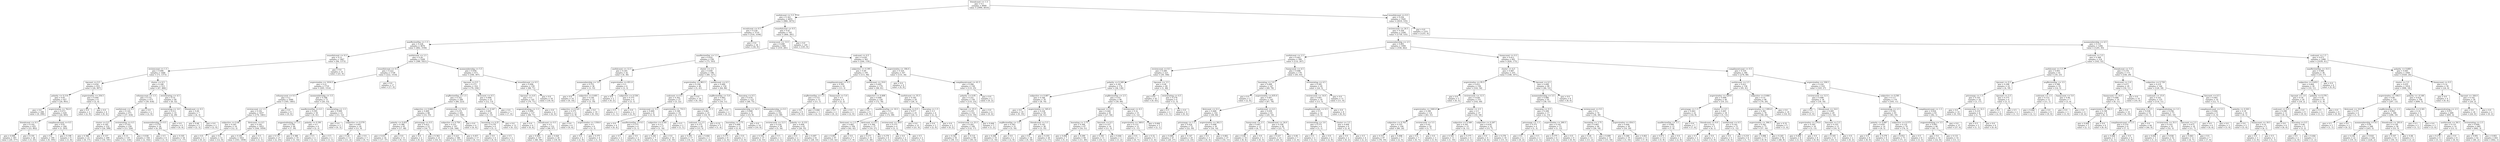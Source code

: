 digraph Tree {
node [shape=box] ;
0 [label="friendcount <= 1.5\ngini = 0.5\nsamples = 8000\nvalue = [3990, 4010]"] ;
1 [label="usefulcount <= 5.5\ngini = 0.343\nsamples = 4455\nvalue = [980, 3475]"] ;
0 -> 1 [labeldistance=2.5, labelangle=45, headlabel="True"] ;
2 [label="recoolcount <= 0.5\ngini = 0.239\nsamples = 3710\nvalue = [516, 3194]"] ;
1 -> 2 ;
3 [label="maxReviewDay <= 1.5\ngini = 0.228\nsamples = 3676\nvalue = [482, 3194]"] ;
2 -> 3 ;
4 [label="reusefulcount <= 0.5\ngini = 0.12\nsamples = 1467\nvalue = [94, 1373]"] ;
3 -> 4 ;
5 [label="reviewcount <= 1.5\ngini = 0.096\nsamples = 1446\nvalue = [73, 1373]"] ;
4 -> 5 ;
6 [label="tipcount <= 0.5\ngini = 0.054\nsamples = 933\nvalue = [26, 907]"] ;
5 -> 6 ;
7 [label="polarity <= 0.114\ngini = 0.05\nsamples = 927\nvalue = [24, 903]"] ;
6 -> 7 ;
8 [label="gini = 0.0\nsamples = 298\nvalue = [0, 298]"] ;
7 -> 8 ;
9 [label="avgreviewlen <= 762.0\ngini = 0.073\nsamples = 629\nvalue = [24, 605]"] ;
7 -> 9 ;
10 [label="friendcount <= 0.5\ngini = 0.102\nsamples = 425\nvalue = [23, 402]"] ;
9 -> 10 ;
11 [label="gini = 0.096\nsamples = 397\nvalue = [20, 377]"] ;
10 -> 11 ;
12 [label="gini = 0.191\nsamples = 28\nvalue = [3, 25]"] ;
10 -> 12 ;
13 [label="complimentcount <= 0.5\ngini = 0.01\nsamples = 204\nvalue = [1, 203]"] ;
9 -> 13 ;
14 [label="gini = 0.0\nsamples = 195\nvalue = [0, 195]"] ;
13 -> 14 ;
15 [label="gini = 0.198\nsamples = 9\nvalue = [1, 8]"] ;
13 -> 15 ;
16 [label="avgreviewlen <= 254.5\ngini = 0.444\nsamples = 6\nvalue = [2, 4]"] ;
6 -> 16 ;
17 [label="gini = 0.0\nsamples = 2\nvalue = [2, 0]"] ;
16 -> 17 ;
18 [label="gini = 0.0\nsamples = 4\nvalue = [0, 4]"] ;
16 -> 18 ;
19 [label="cluster <= 6.5\ngini = 0.166\nsamples = 513\nvalue = [47, 466]"] ;
5 -> 19 ;
20 [label="refunnycount <= 1.5\ngini = 0.151\nsamples = 473\nvalue = [39, 434]"] ;
19 -> 20 ;
21 [label="usefulcount <= 0.5\ngini = 0.145\nsamples = 471\nvalue = [37, 434]"] ;
20 -> 21 ;
22 [label="cluster <= 0.5\ngini = 0.185\nsamples = 232\nvalue = [24, 208]"] ;
21 -> 22 ;
23 [label="gini = 0.386\nsamples = 23\nvalue = [6, 17]"] ;
22 -> 23 ;
24 [label="gini = 0.157\nsamples = 209\nvalue = [18, 191]"] ;
22 -> 24 ;
25 [label="reviewrating <= 4.5\ngini = 0.103\nsamples = 239\nvalue = [13, 226]"] ;
21 -> 25 ;
26 [label="gini = 0.15\nsamples = 135\nvalue = [11, 124]"] ;
25 -> 26 ;
27 [label="gini = 0.038\nsamples = 104\nvalue = [2, 102]"] ;
25 -> 27 ;
28 [label="gini = 0.0\nsamples = 2\nvalue = [2, 0]"] ;
20 -> 28 ;
29 [label="reviewrating <= 4.5\ngini = 0.32\nsamples = 40\nvalue = [8, 32]"] ;
19 -> 29 ;
30 [label="reviewrating <= 3.0\ngini = 0.213\nsamples = 33\nvalue = [4, 29]"] ;
29 -> 30 ;
31 [label="monmembership <= 0.5\ngini = 0.278\nsamples = 24\nvalue = [4, 20]"] ;
30 -> 31 ;
32 [label="gini = 0.5\nsamples = 6\nvalue = [3, 3]"] ;
31 -> 32 ;
33 [label="gini = 0.105\nsamples = 18\nvalue = [1, 17]"] ;
31 -> 33 ;
34 [label="gini = 0.0\nsamples = 9\nvalue = [0, 9]"] ;
30 -> 34 ;
35 [label="friendcount <= 0.5\ngini = 0.49\nsamples = 7\nvalue = [4, 3]"] ;
29 -> 35 ;
36 [label="gini = 0.48\nsamples = 5\nvalue = [2, 3]"] ;
35 -> 36 ;
37 [label="gini = 0.0\nsamples = 2\nvalue = [2, 0]"] ;
35 -> 37 ;
38 [label="gini = 0.0\nsamples = 21\nvalue = [21, 0]"] ;
4 -> 38 ;
39 [label="usefulcount <= 2.5\ngini = 0.29\nsamples = 2209\nvalue = [388, 1821]"] ;
3 -> 39 ;
40 [label="reusefulcount <= 0.5\ngini = 0.223\nsamples = 1736\nvalue = [222, 1514]"] ;
39 -> 40 ;
41 [label="avgreviewlen <= 1016.5\ngini = 0.21\nsamples = 1719\nvalue = [205, 1514]"] ;
40 -> 41 ;
42 [label="refunnycount <= 0.5\ngini = 0.2\nsamples = 1646\nvalue = [185, 1461]"] ;
41 -> 42 ;
43 [label="reviewcount <= 1.5\ngini = 0.192\nsamples = 1637\nvalue = [176, 1461]"] ;
42 -> 43 ;
44 [label="subjective <= 0.46\ngini = 0.245\nsamples = 14\nvalue = [12, 2]"] ;
43 -> 44 ;
45 [label="gini = 0.0\nsamples = 2\nvalue = [0, 2]"] ;
44 -> 45 ;
46 [label="gini = 0.0\nsamples = 12\nvalue = [12, 0]"] ;
44 -> 46 ;
47 [label="firstcount <= 4.5\ngini = 0.182\nsamples = 1623\nvalue = [164, 1459]"] ;
43 -> 47 ;
48 [label="gini = 0.181\nsamples = 1621\nvalue = [163, 1458]"] ;
47 -> 48 ;
49 [label="gini = 0.5\nsamples = 2\nvalue = [1, 1]"] ;
47 -> 49 ;
50 [label="gini = 0.0\nsamples = 9\nvalue = [9, 0]"] ;
42 -> 50 ;
51 [label="monmembership <= 3.5\ngini = 0.398\nsamples = 73\nvalue = [20, 53]"] ;
41 -> 51 ;
52 [label="maxReviewDay <= 4.5\ngini = 0.295\nsamples = 50\nvalue = [9, 41]"] ;
51 -> 52 ;
53 [label="avgpostedrating <= 3.5\ngini = 0.258\nsamples = 46\nvalue = [7, 39]"] ;
52 -> 53 ;
54 [label="gini = 0.137\nsamples = 27\nvalue = [2, 25]"] ;
53 -> 54 ;
55 [label="gini = 0.388\nsamples = 19\nvalue = [5, 14]"] ;
53 -> 55 ;
56 [label="polarity <= 0.391\ngini = 0.5\nsamples = 4\nvalue = [2, 2]"] ;
52 -> 56 ;
57 [label="gini = 0.5\nsamples = 2\nvalue = [1, 1]"] ;
56 -> 57 ;
58 [label="gini = 0.5\nsamples = 2\nvalue = [1, 1]"] ;
56 -> 58 ;
59 [label="reviewrating <= 1.5\ngini = 0.499\nsamples = 23\nvalue = [11, 12]"] ;
51 -> 59 ;
60 [label="gini = 0.0\nsamples = 3\nvalue = [0, 3]"] ;
59 -> 60 ;
61 [label="subjective <= 0.579\ngini = 0.495\nsamples = 20\nvalue = [11, 9]"] ;
59 -> 61 ;
62 [label="gini = 0.26\nsamples = 13\nvalue = [11, 2]"] ;
61 -> 62 ;
63 [label="gini = 0.0\nsamples = 7\nvalue = [0, 7]"] ;
61 -> 63 ;
64 [label="gini = 0.0\nsamples = 17\nvalue = [17, 0]"] ;
40 -> 64 ;
65 [label="monmembership <= 5.5\ngini = 0.456\nsamples = 473\nvalue = [166, 307]"] ;
39 -> 65 ;
66 [label="tipcount <= 0.5\ngini = 0.373\nsamples = 314\nvalue = [78, 236]"] ;
65 -> 66 ;
67 [label="avgReviewDay <= 1.5\ngini = 0.352\nsamples = 289\nvalue = [66, 223]"] ;
66 -> 67 ;
68 [label="subjective <= 0.669\ngini = 0.469\nsamples = 88\nvalue = [33, 55]"] ;
67 -> 68 ;
69 [label="polarity <= 0.455\ngini = 0.386\nsamples = 65\nvalue = [17, 48]"] ;
68 -> 69 ;
70 [label="gini = 0.431\nsamples = 54\nvalue = [17, 37]"] ;
69 -> 70 ;
71 [label="gini = 0.0\nsamples = 11\nvalue = [0, 11]"] ;
69 -> 71 ;
72 [label="pricerange <= 0.5\ngini = 0.423\nsamples = 23\nvalue = [16, 7]"] ;
68 -> 72 ;
73 [label="gini = 0.0\nsamples = 2\nvalue = [0, 2]"] ;
72 -> 73 ;
74 [label="gini = 0.363\nsamples = 21\nvalue = [16, 5]"] ;
72 -> 74 ;
75 [label="reviewcount <= 52.0\ngini = 0.274\nsamples = 201\nvalue = [33, 168]"] ;
67 -> 75 ;
76 [label="subjective <= 0.759\ngini = 0.251\nsamples = 197\nvalue = [29, 168]"] ;
75 -> 76 ;
77 [label="gini = 0.223\nsamples = 180\nvalue = [23, 157]"] ;
76 -> 77 ;
78 [label="gini = 0.457\nsamples = 17\nvalue = [6, 11]"] ;
76 -> 78 ;
79 [label="gini = 0.0\nsamples = 4\nvalue = [4, 0]"] ;
75 -> 79 ;
80 [label="firstcount <= 0.5\ngini = 0.499\nsamples = 25\nvalue = [12, 13]"] ;
66 -> 80 ;
81 [label="subjective <= 0.547\ngini = 0.401\nsamples = 18\nvalue = [5, 13]"] ;
80 -> 81 ;
82 [label="busrating <= 4.25\ngini = 0.278\nsamples = 6\nvalue = [5, 1]"] ;
81 -> 82 ;
83 [label="gini = 0.0\nsamples = 4\nvalue = [4, 0]"] ;
82 -> 83 ;
84 [label="gini = 0.5\nsamples = 2\nvalue = [1, 1]"] ;
82 -> 84 ;
85 [label="gini = 0.0\nsamples = 12\nvalue = [0, 12]"] ;
81 -> 85 ;
86 [label="gini = 0.0\nsamples = 7\nvalue = [7, 0]"] ;
80 -> 86 ;
87 [label="reusefulcount <= 0.5\ngini = 0.494\nsamples = 159\nvalue = [88, 71]"] ;
65 -> 87 ;
88 [label="tipcount <= 4.0\ngini = 0.5\nsamples = 141\nvalue = [70, 71]"] ;
87 -> 88 ;
89 [label="avgpostedrating <= 1.5\ngini = 0.499\nsamples = 137\nvalue = [66, 71]"] ;
88 -> 89 ;
90 [label="gini = 0.0\nsamples = 4\nvalue = [0, 4]"] ;
89 -> 90 ;
91 [label="friendcount <= 0.5\ngini = 0.5\nsamples = 133\nvalue = [66, 67]"] ;
89 -> 91 ;
92 [label="gini = 0.495\nsamples = 107\nvalue = [48, 59]"] ;
91 -> 92 ;
93 [label="gini = 0.426\nsamples = 26\nvalue = [18, 8]"] ;
91 -> 93 ;
94 [label="gini = 0.0\nsamples = 4\nvalue = [4, 0]"] ;
88 -> 94 ;
95 [label="gini = 0.0\nsamples = 18\nvalue = [18, 0]"] ;
87 -> 95 ;
96 [label="gini = 0.0\nsamples = 34\nvalue = [34, 0]"] ;
2 -> 96 ;
97 [label="reusefulcount <= 0.5\ngini = 0.47\nsamples = 745\nvalue = [464, 281]"] ;
1 -> 97 ;
98 [label="reviewcount <= 13.5\ngini = 0.498\nsamples = 600\nvalue = [319, 281]"] ;
97 -> 98 ;
99 [label="maxReviewDay <= 1.5\ngini = 0.432\nsamples = 238\nvalue = [75, 163]"] ;
98 -> 99 ;
100 [label="usefulcount <= 12.5\ngini = 0.245\nsamples = 42\nvalue = [6, 36]"] ;
99 -> 100 ;
101 [label="monmembership <= 3.0\ngini = 0.153\nsamples = 36\nvalue = [3, 33]"] ;
100 -> 101 ;
102 [label="gini = 0.0\nsamples = 14\nvalue = [0, 14]"] ;
101 -> 102 ;
103 [label="subjective <= 0.601\ngini = 0.236\nsamples = 22\nvalue = [3, 19]"] ;
101 -> 103 ;
104 [label="subjective <= 0.521\ngini = 0.375\nsamples = 12\nvalue = [3, 9]"] ;
103 -> 104 ;
105 [label="gini = 0.0\nsamples = 6\nvalue = [0, 6]"] ;
104 -> 105 ;
106 [label="avgreviewlen <= 1358.0\ngini = 0.5\nsamples = 6\nvalue = [3, 3]"] ;
104 -> 106 ;
107 [label="gini = 0.0\nsamples = 2\nvalue = [2, 0]"] ;
106 -> 107 ;
108 [label="gini = 0.375\nsamples = 4\nvalue = [1, 3]"] ;
106 -> 108 ;
109 [label="gini = 0.0\nsamples = 10\nvalue = [0, 10]"] ;
103 -> 109 ;
110 [label="avgreviewlen <= 651.0\ngini = 0.5\nsamples = 6\nvalue = [3, 3]"] ;
100 -> 110 ;
111 [label="gini = 0.0\nsamples = 2\nvalue = [0, 2]"] ;
110 -> 111 ;
112 [label="subjective <= 0.536\ngini = 0.375\nsamples = 4\nvalue = [3, 1]"] ;
110 -> 112 ;
113 [label="gini = 0.5\nsamples = 2\nvalue = [1, 1]"] ;
112 -> 113 ;
114 [label="gini = 0.0\nsamples = 2\nvalue = [2, 0]"] ;
112 -> 114 ;
115 [label="cluster <= 2.5\ngini = 0.456\nsamples = 196\nvalue = [69, 127]"] ;
99 -> 115 ;
116 [label="avgreviewlen <= 963.5\ngini = 0.194\nsamples = 46\nvalue = [5, 41]"] ;
115 -> 116 ;
117 [label="coolcount <= 0.5\ngini = 0.302\nsamples = 27\nvalue = [5, 22]"] ;
116 -> 117 ;
118 [label="reviewcount <= 5.5\ngini = 0.469\nsamples = 8\nvalue = [3, 5]"] ;
117 -> 118 ;
119 [label="gini = 0.0\nsamples = 4\nvalue = [0, 4]"] ;
118 -> 119 ;
120 [label="maxReviewDay <= 6.5\ngini = 0.375\nsamples = 4\nvalue = [3, 1]"] ;
118 -> 120 ;
121 [label="gini = 0.5\nsamples = 2\nvalue = [1, 1]"] ;
120 -> 121 ;
122 [label="gini = 0.0\nsamples = 2\nvalue = [2, 0]"] ;
120 -> 122 ;
123 [label="avgreviewlen <= 753.5\ngini = 0.188\nsamples = 19\nvalue = [2, 17]"] ;
117 -> 123 ;
124 [label="subjective <= 0.541\ngini = 0.111\nsamples = 17\nvalue = [1, 16]"] ;
123 -> 124 ;
125 [label="gini = 0.245\nsamples = 7\nvalue = [1, 6]"] ;
124 -> 125 ;
126 [label="gini = 0.0\nsamples = 10\nvalue = [0, 10]"] ;
124 -> 126 ;
127 [label="gini = 0.5\nsamples = 2\nvalue = [1, 1]"] ;
123 -> 127 ;
128 [label="gini = 0.0\nsamples = 19\nvalue = [0, 19]"] ;
116 -> 128 ;
129 [label="usefulcount <= 6.5\ngini = 0.489\nsamples = 150\nvalue = [64, 86]"] ;
115 -> 129 ;
130 [label="avgReviewDay <= 5.0\ngini = 0.483\nsamples = 27\nvalue = [16, 11]"] ;
129 -> 130 ;
131 [label="reviewcount <= 11.5\ngini = 0.461\nsamples = 25\nvalue = [16, 9]"] ;
130 -> 131 ;
132 [label="coolcount <= 2.5\ngini = 0.375\nsamples = 20\nvalue = [15, 5]"] ;
131 -> 132 ;
133 [label="gini = 0.291\nsamples = 17\nvalue = [14, 3]"] ;
132 -> 133 ;
134 [label="gini = 0.444\nsamples = 3\nvalue = [1, 2]"] ;
132 -> 134 ;
135 [label="gini = 0.32\nsamples = 5\nvalue = [1, 4]"] ;
131 -> 135 ;
136 [label="gini = 0.0\nsamples = 2\nvalue = [0, 2]"] ;
130 -> 136 ;
137 [label="buscateg <= 0.5\ngini = 0.476\nsamples = 123\nvalue = [48, 75]"] ;
129 -> 137 ;
138 [label="monmembership <= 14.5\ngini = 0.408\nsamples = 21\nvalue = [15, 6]"] ;
137 -> 138 ;
139 [label="busrating <= 3.75\ngini = 0.496\nsamples = 11\nvalue = [5, 6]"] ;
138 -> 139 ;
140 [label="gini = 0.375\nsamples = 8\nvalue = [2, 6]"] ;
139 -> 140 ;
141 [label="gini = 0.0\nsamples = 3\nvalue = [3, 0]"] ;
139 -> 141 ;
142 [label="gini = 0.0\nsamples = 10\nvalue = [10, 0]"] ;
138 -> 142 ;
143 [label="monmembership <= 0.5\ngini = 0.438\nsamples = 102\nvalue = [33, 69]"] ;
137 -> 143 ;
144 [label="reviewcount <= 12.5\ngini = 0.224\nsamples = 39\nvalue = [5, 34]"] ;
143 -> 144 ;
145 [label="gini = 0.193\nsamples = 37\nvalue = [4, 33]"] ;
144 -> 145 ;
146 [label="gini = 0.5\nsamples = 2\nvalue = [1, 1]"] ;
144 -> 146 ;
147 [label="polarity <= -0.155\ngini = 0.494\nsamples = 63\nvalue = [28, 35]"] ;
143 -> 147 ;
148 [label="gini = 0.0\nsamples = 2\nvalue = [0, 2]"] ;
147 -> 148 ;
149 [label="gini = 0.497\nsamples = 61\nvalue = [28, 33]"] ;
147 -> 149 ;
150 [label="coolcount <= 4.5\ngini = 0.439\nsamples = 362\nvalue = [244, 118]"] ;
98 -> 150 ;
151 [label="subjective <= 0.395\ngini = 0.49\nsamples = 195\nvalue = [111, 84]"] ;
150 -> 151 ;
152 [label="complimentcount <= 0.5\ngini = 0.305\nsamples = 16\nvalue = [13, 3]"] ;
151 -> 152 ;
153 [label="avgReviewDay <= 1.5\ngini = 0.153\nsamples = 12\nvalue = [11, 1]"] ;
152 -> 153 ;
154 [label="gini = 0.0\nsamples = 9\nvalue = [9, 0]"] ;
153 -> 154 ;
155 [label="gini = 0.444\nsamples = 3\nvalue = [2, 1]"] ;
153 -> 155 ;
156 [label="funnycount <= 5.0\ngini = 0.5\nsamples = 4\nvalue = [2, 2]"] ;
152 -> 156 ;
157 [label="gini = 0.0\nsamples = 2\nvalue = [0, 2]"] ;
156 -> 157 ;
158 [label="gini = 0.0\nsamples = 2\nvalue = [2, 0]"] ;
156 -> 158 ;
159 [label="usefulcount <= 19.0\ngini = 0.495\nsamples = 179\nvalue = [98, 81]"] ;
151 -> 159 ;
160 [label="subjective <= 0.408\ngini = 0.499\nsamples = 150\nvalue = [72, 78]"] ;
159 -> 160 ;
161 [label="gini = 0.0\nsamples = 9\nvalue = [0, 9]"] ;
160 -> 161 ;
162 [label="maxReviewDay <= 10.5\ngini = 0.5\nsamples = 141\nvalue = [72, 69]"] ;
160 -> 162 ;
163 [label="firstcount <= 2.5\ngini = 0.482\nsamples = 104\nvalue = [62, 42]"] ;
162 -> 163 ;
164 [label="gini = 0.491\nsamples = 97\nvalue = [55, 42]"] ;
163 -> 164 ;
165 [label="gini = 0.0\nsamples = 7\nvalue = [7, 0]"] ;
163 -> 165 ;
166 [label="firstcount <= 0.5\ngini = 0.394\nsamples = 37\nvalue = [10, 27]"] ;
162 -> 166 ;
167 [label="gini = 0.271\nsamples = 31\nvalue = [5, 26]"] ;
166 -> 167 ;
168 [label="gini = 0.278\nsamples = 6\nvalue = [5, 1]"] ;
166 -> 168 ;
169 [label="usefulcount <= 35.5\ngini = 0.185\nsamples = 29\nvalue = [26, 3]"] ;
159 -> 169 ;
170 [label="buscateg <= 0.5\ngini = 0.077\nsamples = 25\nvalue = [24, 1]"] ;
169 -> 170 ;
171 [label="reviewcount <= 39.0\ngini = 0.375\nsamples = 4\nvalue = [3, 1]"] ;
170 -> 171 ;
172 [label="gini = 0.0\nsamples = 2\nvalue = [2, 0]"] ;
171 -> 172 ;
173 [label="gini = 0.5\nsamples = 2\nvalue = [1, 1]"] ;
171 -> 173 ;
174 [label="gini = 0.0\nsamples = 21\nvalue = [21, 0]"] ;
170 -> 174 ;
175 [label="buscateg <= 1.5\ngini = 0.5\nsamples = 4\nvalue = [2, 2]"] ;
169 -> 175 ;
176 [label="gini = 0.0\nsamples = 2\nvalue = [2, 0]"] ;
175 -> 176 ;
177 [label="gini = 0.0\nsamples = 2\nvalue = [0, 2]"] ;
175 -> 177 ;
178 [label="avgreviewlen <= 184.0\ngini = 0.324\nsamples = 167\nvalue = [133, 34]"] ;
150 -> 178 ;
179 [label="gini = 0.0\nsamples = 9\nvalue = [0, 9]"] ;
178 -> 179 ;
180 [label="complimentcount <= 41.5\ngini = 0.266\nsamples = 158\nvalue = [133, 25]"] ;
178 -> 180 ;
181 [label="polarity <= 0.95\ngini = 0.251\nsamples = 156\nvalue = [133, 23]"] ;
180 -> 181 ;
182 [label="tipcount <= 25.5\ngini = 0.219\nsamples = 152\nvalue = [133, 19]"] ;
181 -> 182 ;
183 [label="reviewcount <= 25.5\ngini = 0.202\nsamples = 149\nvalue = [132, 17]"] ;
182 -> 183 ;
184 [label="gini = 0.343\nsamples = 50\nvalue = [39, 11]"] ;
183 -> 184 ;
185 [label="gini = 0.114\nsamples = 99\nvalue = [93, 6]"] ;
183 -> 185 ;
186 [label="gini = 0.444\nsamples = 3\nvalue = [1, 2]"] ;
182 -> 186 ;
187 [label="gini = 0.0\nsamples = 4\nvalue = [0, 4]"] ;
181 -> 187 ;
188 [label="gini = 0.0\nsamples = 2\nvalue = [0, 2]"] ;
180 -> 188 ;
189 [label="gini = 0.0\nsamples = 145\nvalue = [145, 0]"] ;
97 -> 189 ;
190 [label="reusefulcount <= 0.5\ngini = 0.256\nsamples = 3545\nvalue = [3010, 535]"] ;
0 -> 190 [labeldistance=2.5, labelangle=-45, headlabel="False"] ;
191 [label="reviewcount <= 24.5\ngini = 0.358\nsamples = 2294\nvalue = [1759, 535]"] ;
190 -> 191 ;
192 [label="monmembership <= 2.5\ngini = 0.493\nsamples = 1000\nvalue = [558, 442]"] ;
191 -> 192 ;
193 [label="usefulcount <= 2.5\ngini = 0.443\nsamples = 399\nvalue = [132, 267]"] ;
192 -> 193 ;
194 [label="reviewcount <= 8.5\ngini = 0.289\nsamples = 223\nvalue = [39, 184]"] ;
193 -> 194 ;
195 [label="polarity <= 0.349\ngini = 0.341\nsamples = 174\nvalue = [38, 136]"] ;
194 -> 195 ;
196 [label="subjective <= 0.487\ngini = 0.184\nsamples = 78\nvalue = [8, 70]"] ;
195 -> 196 ;
197 [label="gini = 0.0\nsamples = 19\nvalue = [0, 19]"] ;
196 -> 197 ;
198 [label="avgreviewlen <= 505.0\ngini = 0.234\nsamples = 59\nvalue = [8, 51]"] ;
196 -> 198 ;
199 [label="avgReviewDay <= 3.5\ngini = 0.363\nsamples = 21\nvalue = [5, 16]"] ;
198 -> 199 ;
200 [label="gini = 0.266\nsamples = 19\nvalue = [3, 16]"] ;
199 -> 200 ;
201 [label="gini = 0.0\nsamples = 2\nvalue = [2, 0]"] ;
199 -> 201 ;
202 [label="friendcount <= 5.5\ngini = 0.145\nsamples = 38\nvalue = [3, 35]"] ;
198 -> 202 ;
203 [label="gini = 0.0\nsamples = 18\nvalue = [0, 18]"] ;
202 -> 203 ;
204 [label="gini = 0.255\nsamples = 20\nvalue = [3, 17]"] ;
202 -> 204 ;
205 [label="avgReviewDay <= 2.5\ngini = 0.43\nsamples = 96\nvalue = [30, 66]"] ;
195 -> 205 ;
206 [label="tipcount <= 0.5\ngini = 0.444\nsamples = 81\nvalue = [27, 54]"] ;
205 -> 206 ;
207 [label="busrating <= 3.75\ngini = 0.364\nsamples = 67\nvalue = [16, 51]"] ;
206 -> 207 ;
208 [label="gini = 0.408\nsamples = 7\nvalue = [5, 2]"] ;
207 -> 208 ;
209 [label="gini = 0.299\nsamples = 60\nvalue = [11, 49]"] ;
207 -> 209 ;
210 [label="fancount <= 0.5\ngini = 0.337\nsamples = 14\nvalue = [11, 3]"] ;
206 -> 210 ;
211 [label="gini = 0.165\nsamples = 11\nvalue = [10, 1]"] ;
210 -> 211 ;
212 [label="gini = 0.444\nsamples = 3\nvalue = [1, 2]"] ;
210 -> 212 ;
213 [label="reviewcount <= 6.5\ngini = 0.32\nsamples = 15\nvalue = [3, 12]"] ;
205 -> 213 ;
214 [label="avgreviewlen <= 349.0\ngini = 0.153\nsamples = 12\nvalue = [1, 11]"] ;
213 -> 214 ;
215 [label="gini = 0.0\nsamples = 7\nvalue = [0, 7]"] ;
214 -> 215 ;
216 [label="gini = 0.32\nsamples = 5\nvalue = [1, 4]"] ;
214 -> 216 ;
217 [label="gini = 0.444\nsamples = 3\nvalue = [2, 1]"] ;
213 -> 217 ;
218 [label="tipcount <= 3.5\ngini = 0.04\nsamples = 49\nvalue = [1, 48]"] ;
194 -> 218 ;
219 [label="gini = 0.0\nsamples = 43\nvalue = [0, 43]"] ;
218 -> 219 ;
220 [label="reviewrating <= 4.5\ngini = 0.278\nsamples = 6\nvalue = [1, 5]"] ;
218 -> 220 ;
221 [label="gini = 0.5\nsamples = 2\nvalue = [1, 1]"] ;
220 -> 221 ;
222 [label="gini = 0.0\nsamples = 4\nvalue = [0, 4]"] ;
220 -> 222 ;
223 [label="funnycount <= 4.5\ngini = 0.498\nsamples = 176\nvalue = [93, 83]"] ;
193 -> 223 ;
224 [label="busrating <= 3.0\ngini = 0.498\nsamples = 147\nvalue = [69, 78]"] ;
223 -> 224 ;
225 [label="gini = 0.0\nsamples = 2\nvalue = [2, 0]"] ;
224 -> 225 ;
226 [label="avgreviewlen <= 635.0\ngini = 0.497\nsamples = 145\nvalue = [67, 78]"] ;
224 -> 226 ;
227 [label="firstcount <= 0.5\ngini = 0.468\nsamples = 102\nvalue = [38, 64]"] ;
226 -> 227 ;
228 [label="pricerange <= 1.5\ngini = 0.424\nsamples = 72\nvalue = [22, 50]"] ;
227 -> 228 ;
229 [label="gini = 0.489\nsamples = 47\nvalue = [20, 27]"] ;
228 -> 229 ;
230 [label="gini = 0.147\nsamples = 25\nvalue = [2, 23]"] ;
228 -> 230 ;
231 [label="avgreviewlen <= 262.5\ngini = 0.498\nsamples = 30\nvalue = [16, 14]"] ;
227 -> 231 ;
232 [label="gini = 0.0\nsamples = 3\nvalue = [0, 3]"] ;
231 -> 232 ;
233 [label="gini = 0.483\nsamples = 27\nvalue = [16, 11]"] ;
231 -> 233 ;
234 [label="usefulcount <= 4.5\ngini = 0.439\nsamples = 43\nvalue = [29, 14]"] ;
226 -> 234 ;
235 [label="funnycount <= 2.5\ngini = 0.497\nsamples = 13\nvalue = [6, 7]"] ;
234 -> 235 ;
236 [label="gini = 0.48\nsamples = 10\nvalue = [6, 4]"] ;
235 -> 236 ;
237 [label="gini = 0.0\nsamples = 3\nvalue = [0, 3]"] ;
235 -> 237 ;
238 [label="friendcount <= 24.0\ngini = 0.358\nsamples = 30\nvalue = [23, 7]"] ;
234 -> 238 ;
239 [label="gini = 0.227\nsamples = 23\nvalue = [20, 3]"] ;
238 -> 239 ;
240 [label="gini = 0.49\nsamples = 7\nvalue = [3, 4]"] ;
238 -> 240 ;
241 [label="reviewrating <= 4.5\ngini = 0.285\nsamples = 29\nvalue = [24, 5]"] ;
223 -> 241 ;
242 [label="reviewcount <= 14.0\ngini = 0.401\nsamples = 18\nvalue = [13, 5]"] ;
241 -> 242 ;
243 [label="complimentcount <= 0.5\ngini = 0.5\nsamples = 10\nvalue = [5, 5]"] ;
242 -> 243 ;
244 [label="reviewrating <= 3.0\ngini = 0.375\nsamples = 4\nvalue = [3, 1]"] ;
243 -> 244 ;
245 [label="gini = 0.5\nsamples = 2\nvalue = [1, 1]"] ;
244 -> 245 ;
246 [label="gini = 0.0\nsamples = 2\nvalue = [2, 0]"] ;
244 -> 246 ;
247 [label="cluster <= 3.5\ngini = 0.444\nsamples = 6\nvalue = [2, 4]"] ;
243 -> 247 ;
248 [label="gini = 0.0\nsamples = 2\nvalue = [0, 2]"] ;
247 -> 248 ;
249 [label="gini = 0.5\nsamples = 4\nvalue = [2, 2]"] ;
247 -> 249 ;
250 [label="gini = 0.0\nsamples = 8\nvalue = [8, 0]"] ;
242 -> 250 ;
251 [label="gini = 0.0\nsamples = 11\nvalue = [11, 0]"] ;
241 -> 251 ;
252 [label="funnycount <= 0.5\ngini = 0.413\nsamples = 601\nvalue = [426, 175]"] ;
192 -> 252 ;
253 [label="cluster <= 4.5\ngini = 0.487\nsamples = 255\nvalue = [148, 107]"] ;
252 -> 253 ;
254 [label="avgreviewlen <= 95.5\ngini = 0.453\nsamples = 156\nvalue = [102, 54]"] ;
253 -> 254 ;
255 [label="gini = 0.0\nsamples = 5\nvalue = [0, 5]"] ;
254 -> 255 ;
256 [label="reviewcount <= 12.5\ngini = 0.438\nsamples = 151\nvalue = [102, 49]"] ;
254 -> 256 ;
257 [label="avgreviewlen <= 1045.0\ngini = 0.396\nsamples = 114\nvalue = [83, 31]"] ;
256 -> 257 ;
258 [label="subjective <= 0.763\ngini = 0.355\nsamples = 104\nvalue = [80, 24]"] ;
257 -> 258 ;
259 [label="gini = 0.315\nsamples = 97\nvalue = [78, 19]"] ;
258 -> 259 ;
260 [label="gini = 0.408\nsamples = 7\nvalue = [2, 5]"] ;
258 -> 260 ;
261 [label="reviewcount <= 5.5\ngini = 0.42\nsamples = 10\nvalue = [3, 7]"] ;
257 -> 261 ;
262 [label="gini = 0.0\nsamples = 7\nvalue = [0, 7]"] ;
261 -> 262 ;
263 [label="gini = 0.0\nsamples = 3\nvalue = [3, 0]"] ;
261 -> 263 ;
264 [label="cluster <= 2.5\ngini = 0.5\nsamples = 37\nvalue = [19, 18]"] ;
256 -> 264 ;
265 [label="subjective <= 0.549\ngini = 0.391\nsamples = 15\nvalue = [4, 11]"] ;
264 -> 265 ;
266 [label="gini = 0.165\nsamples = 11\nvalue = [1, 10]"] ;
265 -> 266 ;
267 [label="gini = 0.375\nsamples = 4\nvalue = [3, 1]"] ;
265 -> 267 ;
268 [label="subjective <= 0.267\ngini = 0.434\nsamples = 22\nvalue = [15, 7]"] ;
264 -> 268 ;
269 [label="gini = 0.0\nsamples = 4\nvalue = [0, 4]"] ;
268 -> 269 ;
270 [label="gini = 0.278\nsamples = 18\nvalue = [15, 3]"] ;
268 -> 270 ;
271 [label="tipcount <= 6.5\ngini = 0.498\nsamples = 99\nvalue = [46, 53]"] ;
253 -> 271 ;
272 [label="monmembership <= 3.5\ngini = 0.486\nsamples = 91\nvalue = [38, 53]"] ;
271 -> 272 ;
273 [label="buscateg <= 0.5\ngini = 0.208\nsamples = 17\nvalue = [2, 15]"] ;
272 -> 273 ;
274 [label="pricerange <= 1.5\ngini = 0.375\nsamples = 4\nvalue = [1, 3]"] ;
273 -> 274 ;
275 [label="gini = 0.0\nsamples = 2\nvalue = [0, 2]"] ;
274 -> 275 ;
276 [label="gini = 0.5\nsamples = 2\nvalue = [1, 1]"] ;
274 -> 276 ;
277 [label="avgreviewlen <= 260.5\ngini = 0.142\nsamples = 13\nvalue = [1, 12]"] ;
273 -> 277 ;
278 [label="gini = 0.375\nsamples = 4\nvalue = [1, 3]"] ;
277 -> 278 ;
279 [label="gini = 0.0\nsamples = 9\nvalue = [0, 9]"] ;
277 -> 279 ;
280 [label="reviewcount <= 9.5\ngini = 0.5\nsamples = 74\nvalue = [36, 38]"] ;
272 -> 280 ;
281 [label="busrating <= 3.75\ngini = 0.483\nsamples = 44\nvalue = [26, 18]"] ;
280 -> 281 ;
282 [label="gini = 0.26\nsamples = 13\nvalue = [11, 2]"] ;
281 -> 282 ;
283 [label="gini = 0.499\nsamples = 31\nvalue = [15, 16]"] ;
281 -> 283 ;
284 [label="avgreviewlen <= 454.5\ngini = 0.444\nsamples = 30\nvalue = [10, 20]"] ;
280 -> 284 ;
285 [label="gini = 0.266\nsamples = 19\nvalue = [3, 16]"] ;
284 -> 285 ;
286 [label="gini = 0.463\nsamples = 11\nvalue = [7, 4]"] ;
284 -> 286 ;
287 [label="gini = 0.0\nsamples = 8\nvalue = [8, 0]"] ;
271 -> 287 ;
288 [label="complimentcount <= 0.5\ngini = 0.316\nsamples = 346\nvalue = [278, 68]"] ;
252 -> 288 ;
289 [label="usefulcount <= 2.5\ngini = 0.421\nsamples = 136\nvalue = [95, 41]"] ;
288 -> 289 ;
290 [label="avgreviewlen <= 420.0\ngini = 0.499\nsamples = 40\nvalue = [19, 21]"] ;
289 -> 290 ;
291 [label="pricerange <= 1.5\ngini = 0.463\nsamples = 22\nvalue = [14, 8]"] ;
290 -> 291 ;
292 [label="maxReviewDay <= 3.5\ngini = 0.498\nsamples = 15\nvalue = [7, 8]"] ;
291 -> 292 ;
293 [label="gini = 0.473\nsamples = 13\nvalue = [5, 8]"] ;
292 -> 293 ;
294 [label="gini = 0.0\nsamples = 2\nvalue = [2, 0]"] ;
292 -> 294 ;
295 [label="gini = 0.0\nsamples = 7\nvalue = [7, 0]"] ;
291 -> 295 ;
296 [label="cluster <= 4.5\ngini = 0.401\nsamples = 18\nvalue = [5, 13]"] ;
290 -> 296 ;
297 [label="friendcount <= 6.0\ngini = 0.32\nsamples = 5\nvalue = [4, 1]"] ;
296 -> 297 ;
298 [label="gini = 0.5\nsamples = 2\nvalue = [1, 1]"] ;
297 -> 298 ;
299 [label="gini = 0.0\nsamples = 3\nvalue = [3, 0]"] ;
297 -> 299 ;
300 [label="usefulcount <= 0.5\ngini = 0.142\nsamples = 13\nvalue = [1, 12]"] ;
296 -> 300 ;
301 [label="gini = 0.0\nsamples = 5\nvalue = [0, 5]"] ;
300 -> 301 ;
302 [label="gini = 0.219\nsamples = 8\nvalue = [1, 7]"] ;
300 -> 302 ;
303 [label="subjective <= 0.664\ngini = 0.33\nsamples = 96\nvalue = [76, 20]"] ;
289 -> 303 ;
304 [label="avgreviewlen <= 1395.0\ngini = 0.381\nsamples = 78\nvalue = [58, 20]"] ;
303 -> 304 ;
305 [label="avgreviewlen <= 364.5\ngini = 0.342\nsamples = 73\nvalue = [57, 16]"] ;
304 -> 305 ;
306 [label="gini = 0.498\nsamples = 17\nvalue = [9, 8]"] ;
305 -> 306 ;
307 [label="gini = 0.245\nsamples = 56\nvalue = [48, 8]"] ;
305 -> 307 ;
308 [label="gini = 0.32\nsamples = 5\nvalue = [1, 4]"] ;
304 -> 308 ;
309 [label="gini = 0.0\nsamples = 18\nvalue = [18, 0]"] ;
303 -> 309 ;
310 [label="avgreviewlen <= 338.5\ngini = 0.224\nsamples = 210\nvalue = [183, 27]"] ;
288 -> 310 ;
311 [label="reviewcount <= 12.5\ngini = 0.498\nsamples = 34\nvalue = [18, 16]"] ;
310 -> 311 ;
312 [label="gini = 0.0\nsamples = 5\nvalue = [5, 0]"] ;
311 -> 312 ;
313 [label="friendcount <= 14.0\ngini = 0.495\nsamples = 29\nvalue = [13, 16]"] ;
311 -> 313 ;
314 [label="avgreviewlen <= 276.0\ngini = 0.305\nsamples = 16\nvalue = [3, 13]"] ;
313 -> 314 ;
315 [label="gini = 0.469\nsamples = 8\nvalue = [3, 5]"] ;
314 -> 315 ;
316 [label="gini = 0.0\nsamples = 8\nvalue = [0, 8]"] ;
314 -> 316 ;
317 [label="fancount <= 5.5\ngini = 0.355\nsamples = 13\nvalue = [10, 3]"] ;
313 -> 317 ;
318 [label="gini = 0.165\nsamples = 11\nvalue = [10, 1]"] ;
317 -> 318 ;
319 [label="gini = 0.0\nsamples = 2\nvalue = [0, 2]"] ;
317 -> 319 ;
320 [label="subjective <= 0.581\ngini = 0.117\nsamples = 176\nvalue = [165, 11]"] ;
310 -> 320 ;
321 [label="reviewrating <= 2.5\ngini = 0.192\nsamples = 93\nvalue = [83, 10]"] ;
320 -> 321 ;
322 [label="polarity <= 0.087\ngini = 0.459\nsamples = 14\nvalue = [9, 5]"] ;
321 -> 322 ;
323 [label="gini = 0.0\nsamples = 8\nvalue = [8, 0]"] ;
322 -> 323 ;
324 [label="gini = 0.278\nsamples = 6\nvalue = [1, 5]"] ;
322 -> 324 ;
325 [label="subjective <= 0.573\ngini = 0.119\nsamples = 79\nvalue = [74, 5]"] ;
321 -> 325 ;
326 [label="gini = 0.053\nsamples = 73\nvalue = [71, 2]"] ;
325 -> 326 ;
327 [label="gini = 0.5\nsamples = 6\nvalue = [3, 3]"] ;
325 -> 327 ;
328 [label="complimentcount <= 1.5\ngini = 0.024\nsamples = 83\nvalue = [82, 1]"] ;
320 -> 328 ;
329 [label="avgpostedrating <= 3.5\ngini = 0.043\nsamples = 46\nvalue = [45, 1]"] ;
328 -> 329 ;
330 [label="gini = 0.0\nsamples = 32\nvalue = [32, 0]"] ;
329 -> 330 ;
331 [label="gini = 0.133\nsamples = 14\nvalue = [13, 1]"] ;
329 -> 331 ;
332 [label="gini = 0.0\nsamples = 37\nvalue = [37, 0]"] ;
328 -> 332 ;
333 [label="monmembership <= 4.5\ngini = 0.133\nsamples = 1294\nvalue = [1201, 93]"] ;
191 -> 333 ;
334 [label="coolcount <= 3.5\ngini = 0.368\nsamples = 214\nvalue = [162, 52]"] ;
333 -> 334 ;
335 [label="usefulcount <= 5.5\ngini = 0.493\nsamples = 41\nvalue = [18, 23]"] ;
334 -> 335 ;
336 [label="tipcount <= 0.5\ngini = 0.298\nsamples = 22\nvalue = [4, 18]"] ;
335 -> 336 ;
337 [label="pricerange <= 1.5\ngini = 0.105\nsamples = 18\nvalue = [1, 17]"] ;
336 -> 337 ;
338 [label="gini = 0.0\nsamples = 10\nvalue = [0, 10]"] ;
337 -> 338 ;
339 [label="reviewcount <= 32.5\ngini = 0.219\nsamples = 8\nvalue = [1, 7]"] ;
337 -> 339 ;
340 [label="gini = 0.5\nsamples = 2\nvalue = [1, 1]"] ;
339 -> 340 ;
341 [label="gini = 0.0\nsamples = 6\nvalue = [0, 6]"] ;
339 -> 341 ;
342 [label="tipcount <= 5.5\ngini = 0.375\nsamples = 4\nvalue = [3, 1]"] ;
336 -> 342 ;
343 [label="gini = 0.0\nsamples = 2\nvalue = [2, 0]"] ;
342 -> 343 ;
344 [label="gini = 0.5\nsamples = 2\nvalue = [1, 1]"] ;
342 -> 344 ;
345 [label="avgReviewDay <= 3.5\ngini = 0.388\nsamples = 19\nvalue = [14, 5]"] ;
335 -> 345 ;
346 [label="coolcount <= 1.5\ngini = 0.153\nsamples = 12\nvalue = [11, 1]"] ;
345 -> 346 ;
347 [label="gini = 0.444\nsamples = 3\nvalue = [2, 1]"] ;
346 -> 347 ;
348 [label="gini = 0.0\nsamples = 9\nvalue = [9, 0]"] ;
346 -> 348 ;
349 [label="funnycount <= 5.0\ngini = 0.49\nsamples = 7\nvalue = [3, 4]"] ;
345 -> 349 ;
350 [label="gini = 0.0\nsamples = 3\nvalue = [3, 0]"] ;
349 -> 350 ;
351 [label="gini = 0.0\nsamples = 4\nvalue = [0, 4]"] ;
349 -> 351 ;
352 [label="friendcount <= 5.5\ngini = 0.279\nsamples = 173\nvalue = [144, 29]"] ;
334 -> 352 ;
353 [label="firstcount <= 2.0\ngini = 0.471\nsamples = 29\nvalue = [18, 11]"] ;
352 -> 353 ;
354 [label="funnycount <= 14.5\ngini = 0.488\nsamples = 19\nvalue = [8, 11]"] ;
353 -> 354 ;
355 [label="avgreviewlen <= 362.5\ngini = 0.198\nsamples = 9\nvalue = [8, 1]"] ;
354 -> 355 ;
356 [label="gini = 0.444\nsamples = 3\nvalue = [2, 1]"] ;
355 -> 356 ;
357 [label="gini = 0.0\nsamples = 6\nvalue = [6, 0]"] ;
355 -> 357 ;
358 [label="gini = 0.0\nsamples = 10\nvalue = [0, 10]"] ;
354 -> 358 ;
359 [label="gini = 0.0\nsamples = 10\nvalue = [10, 0]"] ;
353 -> 359 ;
360 [label="subjective <= 0.729\ngini = 0.219\nsamples = 144\nvalue = [126, 18]"] ;
352 -> 360 ;
361 [label="coolcount <= 15.0\ngini = 0.161\nsamples = 125\nvalue = [114, 11]"] ;
360 -> 361 ;
362 [label="buscateg <= 0.5\ngini = 0.038\nsamples = 52\nvalue = [51, 1]"] ;
361 -> 362 ;
363 [label="complimentcount <= 2.5\ngini = 0.219\nsamples = 8\nvalue = [7, 1]"] ;
362 -> 363 ;
364 [label="gini = 0.444\nsamples = 3\nvalue = [2, 1]"] ;
363 -> 364 ;
365 [label="gini = 0.0\nsamples = 5\nvalue = [5, 0]"] ;
363 -> 365 ;
366 [label="gini = 0.0\nsamples = 44\nvalue = [44, 0]"] ;
362 -> 366 ;
367 [label="avgpostedrating <= 3.5\ngini = 0.236\nsamples = 73\nvalue = [63, 10]"] ;
361 -> 367 ;
368 [label="reviewcount <= 35.5\ngini = 0.103\nsamples = 55\nvalue = [52, 3]"] ;
367 -> 368 ;
369 [label="gini = 0.444\nsamples = 3\nvalue = [1, 2]"] ;
368 -> 369 ;
370 [label="gini = 0.038\nsamples = 52\nvalue = [51, 1]"] ;
368 -> 370 ;
371 [label="fancount <= 2.5\ngini = 0.475\nsamples = 18\nvalue = [11, 7]"] ;
367 -> 371 ;
372 [label="gini = 0.463\nsamples = 11\nvalue = [4, 7]"] ;
371 -> 372 ;
373 [label="gini = 0.0\nsamples = 7\nvalue = [7, 0]"] ;
371 -> 373 ;
374 [label="fancount <= 0.5\ngini = 0.465\nsamples = 19\nvalue = [12, 7]"] ;
360 -> 374 ;
375 [label="complimentcount <= 5.5\ngini = 0.444\nsamples = 9\nvalue = [3, 6]"] ;
374 -> 375 ;
376 [label="gini = 0.0\nsamples = 6\nvalue = [0, 6]"] ;
375 -> 376 ;
377 [label="gini = 0.0\nsamples = 3\nvalue = [3, 0]"] ;
375 -> 377 ;
378 [label="polarity <= 0.503\ngini = 0.18\nsamples = 10\nvalue = [9, 1]"] ;
374 -> 378 ;
379 [label="gini = 0.0\nsamples = 5\nvalue = [5, 0]"] ;
378 -> 379 ;
380 [label="funnycount <= 18.5\ngini = 0.32\nsamples = 5\nvalue = [4, 1]"] ;
378 -> 380 ;
381 [label="gini = 0.0\nsamples = 3\nvalue = [3, 0]"] ;
380 -> 381 ;
382 [label="gini = 0.5\nsamples = 2\nvalue = [1, 1]"] ;
380 -> 382 ;
383 [label="coolcount <= 1.5\ngini = 0.073\nsamples = 1080\nvalue = [1039, 41]"] ;
333 -> 383 ;
384 [label="maxReviewDay <= 33.5\ngini = 0.498\nsamples = 36\nvalue = [19, 17]"] ;
383 -> 384 ;
385 [label="subjective <= 0.653\ngini = 0.464\nsamples = 30\nvalue = [19, 11]"] ;
384 -> 385 ;
386 [label="tipcount <= 1.0\ngini = 0.18\nsamples = 20\nvalue = [18, 2]"] ;
385 -> 386 ;
387 [label="coolcount <= 0.5\ngini = 0.298\nsamples = 11\nvalue = [9, 2]"] ;
386 -> 387 ;
388 [label="gini = 0.0\nsamples = 6\nvalue = [6, 0]"] ;
387 -> 388 ;
389 [label="buscateg <= 0.5\ngini = 0.48\nsamples = 5\nvalue = [3, 2]"] ;
387 -> 389 ;
390 [label="gini = 0.0\nsamples = 2\nvalue = [2, 0]"] ;
389 -> 390 ;
391 [label="gini = 0.444\nsamples = 3\nvalue = [1, 2]"] ;
389 -> 391 ;
392 [label="gini = 0.0\nsamples = 9\nvalue = [9, 0]"] ;
386 -> 392 ;
393 [label="polarity <= 0.376\ngini = 0.18\nsamples = 10\nvalue = [1, 9]"] ;
385 -> 393 ;
394 [label="gini = 0.5\nsamples = 2\nvalue = [1, 1]"] ;
393 -> 394 ;
395 [label="gini = 0.0\nsamples = 8\nvalue = [0, 8]"] ;
393 -> 395 ;
396 [label="gini = 0.0\nsamples = 6\nvalue = [0, 6]"] ;
384 -> 396 ;
397 [label="polarity <= 0.669\ngini = 0.045\nsamples = 1044\nvalue = [1020, 24]"] ;
383 -> 397 ;
398 [label="cluster <= 3.5\ngini = 0.035\nsamples = 1014\nvalue = [996, 18]"] ;
397 -> 398 ;
399 [label="avgreviewlen <= 104.5\ngini = 0.08\nsamples = 310\nvalue = [297, 13]"] ;
398 -> 399 ;
400 [label="firstcount <= 10.0\ngini = 0.375\nsamples = 4\nvalue = [1, 3]"] ;
399 -> 400 ;
401 [label="gini = 0.5\nsamples = 2\nvalue = [1, 1]"] ;
400 -> 401 ;
402 [label="gini = 0.0\nsamples = 2\nvalue = [0, 2]"] ;
400 -> 402 ;
403 [label="avgReviewDay <= 2.5\ngini = 0.063\nsamples = 306\nvalue = [296, 10]"] ;
399 -> 403 ;
404 [label="monmembership <= 8.5\ngini = 0.04\nsamples = 248\nvalue = [243, 5]"] ;
403 -> 404 ;
405 [label="gini = 0.236\nsamples = 22\nvalue = [19, 3]"] ;
404 -> 405 ;
406 [label="gini = 0.018\nsamples = 226\nvalue = [224, 2]"] ;
404 -> 406 ;
407 [label="friendcount <= 203.0\ngini = 0.158\nsamples = 58\nvalue = [53, 5]"] ;
403 -> 407 ;
408 [label="gini = 0.107\nsamples = 53\nvalue = [50, 3]"] ;
407 -> 408 ;
409 [label="gini = 0.48\nsamples = 5\nvalue = [3, 2]"] ;
407 -> 409 ;
410 [label="polarity <= -0.148\ngini = 0.014\nsamples = 704\nvalue = [699, 5]"] ;
398 -> 410 ;
411 [label="subjective <= 0.561\ngini = 0.32\nsamples = 5\nvalue = [4, 1]"] ;
410 -> 411 ;
412 [label="gini = 0.5\nsamples = 2\nvalue = [1, 1]"] ;
411 -> 412 ;
413 [label="gini = 0.0\nsamples = 3\nvalue = [3, 0]"] ;
411 -> 413 ;
414 [label="avgpostedrating <= 2.5\ngini = 0.011\nsamples = 699\nvalue = [695, 4]"] ;
410 -> 414 ;
415 [label="usefulcount <= 58.5\ngini = 0.133\nsamples = 14\nvalue = [13, 1]"] ;
414 -> 415 ;
416 [label="gini = 0.278\nsamples = 6\nvalue = [5, 1]"] ;
415 -> 416 ;
417 [label="gini = 0.0\nsamples = 8\nvalue = [8, 0]"] ;
415 -> 417 ;
418 [label="reviewrating <= 2.5\ngini = 0.009\nsamples = 685\nvalue = [682, 3]"] ;
414 -> 418 ;
419 [label="gini = 0.091\nsamples = 42\nvalue = [40, 2]"] ;
418 -> 419 ;
420 [label="gini = 0.003\nsamples = 643\nvalue = [642, 1]"] ;
418 -> 420 ;
421 [label="funnycount <= 0.5\ngini = 0.32\nsamples = 30\nvalue = [24, 6]"] ;
397 -> 421 ;
422 [label="gini = 0.0\nsamples = 4\nvalue = [0, 4]"] ;
421 -> 422 ;
423 [label="tipcount <= 164.0\ngini = 0.142\nsamples = 26\nvalue = [24, 2]"] ;
421 -> 423 ;
424 [label="gini = 0.0\nsamples = 24\nvalue = [24, 0]"] ;
423 -> 424 ;
425 [label="gini = 0.0\nsamples = 2\nvalue = [0, 2]"] ;
423 -> 425 ;
426 [label="gini = 0.0\nsamples = 1251\nvalue = [1251, 0]"] ;
190 -> 426 ;
}